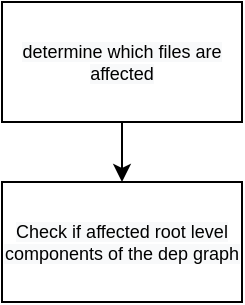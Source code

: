 <mxfile version="14.8.5" type="github"><diagram id="GT1y-rc0Hk91Yud6sWGL" name="Page-1"><mxGraphModel dx="1186" dy="706" grid="1" gridSize="10" guides="1" tooltips="1" connect="1" arrows="1" fold="1" page="1" pageScale="1" pageWidth="827" pageHeight="1169" math="0" shadow="0"><root><mxCell id="0"/><mxCell id="1" parent="0"/><mxCell id="xVTkL853BXkWZyznKZ-w-4" value="&lt;span style=&quot;color: rgb(0 , 0 , 0) ; font-family: &amp;#34;helvetica&amp;#34; ; font-size: 9px ; font-style: normal ; font-weight: 400 ; letter-spacing: normal ; text-align: center ; text-indent: 0px ; text-transform: none ; word-spacing: 0px ; background-color: rgb(248 , 249 , 250) ; display: inline ; float: none&quot;&gt;Check if affected root level components of the dep graph&lt;/span&gt;" style="rounded=0;whiteSpace=wrap;html=1;fontSize=9;" vertex="1" parent="1"><mxGeometry x="354" y="120" width="120" height="60" as="geometry"/></mxCell><mxCell id="xVTkL853BXkWZyznKZ-w-6" style="edgeStyle=orthogonalEdgeStyle;rounded=0;orthogonalLoop=1;jettySize=auto;html=1;exitX=0.5;exitY=1;exitDx=0;exitDy=0;entryX=0.5;entryY=0;entryDx=0;entryDy=0;fontSize=9;" edge="1" parent="1" source="xVTkL853BXkWZyznKZ-w-5" target="xVTkL853BXkWZyznKZ-w-4"><mxGeometry relative="1" as="geometry"/></mxCell><mxCell id="xVTkL853BXkWZyznKZ-w-5" value="&lt;span style=&quot;color: rgb(0 , 0 , 0) ; font-family: &amp;#34;helvetica&amp;#34; ; font-size: 9px ; font-style: normal ; font-weight: 400 ; letter-spacing: normal ; text-align: center ; text-indent: 0px ; text-transform: none ; word-spacing: 0px ; background-color: rgb(248 , 249 , 250) ; display: inline ; float: none&quot;&gt;determine which files are affected&lt;/span&gt;" style="rounded=0;whiteSpace=wrap;html=1;fontSize=9;" vertex="1" parent="1"><mxGeometry x="354" y="30" width="120" height="60" as="geometry"/></mxCell></root></mxGraphModel></diagram></mxfile>
